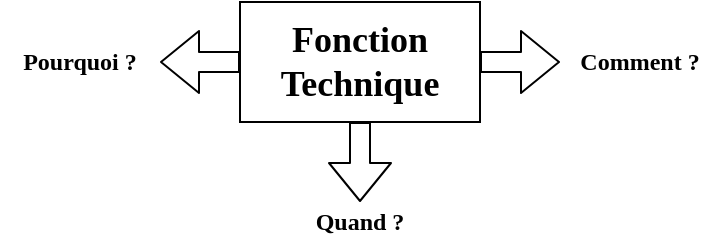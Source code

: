 <mxfile pages="1" version="11.2.8" type="github"><diagram id="Se321r5YYU6cQR7DdyF_" name="Page-1"><mxGraphModel dx="1422" dy="713" grid="1" gridSize="10" guides="1" tooltips="1" connect="1" arrows="1" fold="1" page="1" pageScale="1" pageWidth="827" pageHeight="1169" math="0" shadow="0"><root><mxCell id="0"/><mxCell id="1" parent="0"/><mxCell id="_oxjVDipAeBPAOuxXqaD-1" value="&lt;b&gt;&lt;font face=&quot;Verdana&quot; style=&quot;font-size: 18px&quot;&gt;Fonction Technique&lt;/font&gt;&lt;/b&gt;" style="rounded=0;whiteSpace=wrap;html=1;" parent="1" vertex="1"><mxGeometry x="160" y="40" width="120" height="60" as="geometry"/></mxCell><mxCell id="_oxjVDipAeBPAOuxXqaD-4" value="" style="shape=flexArrow;endArrow=classic;html=1;" parent="1" source="_oxjVDipAeBPAOuxXqaD-1" edge="1"><mxGeometry width="50" height="50" relative="1" as="geometry"><mxPoint x="280" y="120" as="sourcePoint"/><mxPoint x="320" y="70" as="targetPoint"/></mxGeometry></mxCell><mxCell id="_oxjVDipAeBPAOuxXqaD-5" value="" style="shape=flexArrow;endArrow=classic;html=1;" parent="1" source="_oxjVDipAeBPAOuxXqaD-1" edge="1"><mxGeometry width="50" height="50" relative="1" as="geometry"><mxPoint x="89.289" y="120" as="sourcePoint"/><mxPoint x="120" y="70" as="targetPoint"/></mxGeometry></mxCell><mxCell id="_oxjVDipAeBPAOuxXqaD-6" value="" style="shape=flexArrow;endArrow=classic;html=1;" parent="1" source="_oxjVDipAeBPAOuxXqaD-1" edge="1"><mxGeometry width="50" height="50" relative="1" as="geometry"><mxPoint x="220" y="150" as="sourcePoint"/><mxPoint x="220" y="140" as="targetPoint"/></mxGeometry></mxCell><mxCell id="_oxjVDipAeBPAOuxXqaD-7" value="Pourquoi ?" style="text;html=1;strokeColor=none;fillColor=none;align=center;verticalAlign=middle;whiteSpace=wrap;rounded=0;fontFamily=Verdana;fontStyle=1" parent="1" vertex="1"><mxGeometry x="40" y="60" width="80" height="20" as="geometry"/></mxCell><mxCell id="_oxjVDipAeBPAOuxXqaD-8" value="Comment ?" style="text;html=1;strokeColor=none;fillColor=none;align=center;verticalAlign=middle;whiteSpace=wrap;rounded=0;fontFamily=Verdana;fontStyle=1" parent="1" vertex="1"><mxGeometry x="320" y="60" width="80" height="20" as="geometry"/></mxCell><mxCell id="_oxjVDipAeBPAOuxXqaD-9" value="Quand ?" style="text;html=1;strokeColor=none;fillColor=none;align=center;verticalAlign=middle;whiteSpace=wrap;rounded=0;fontFamily=Verdana;fontStyle=1" parent="1" vertex="1"><mxGeometry x="180" y="140" width="80" height="20" as="geometry"/></mxCell></root></mxGraphModel></diagram></mxfile>